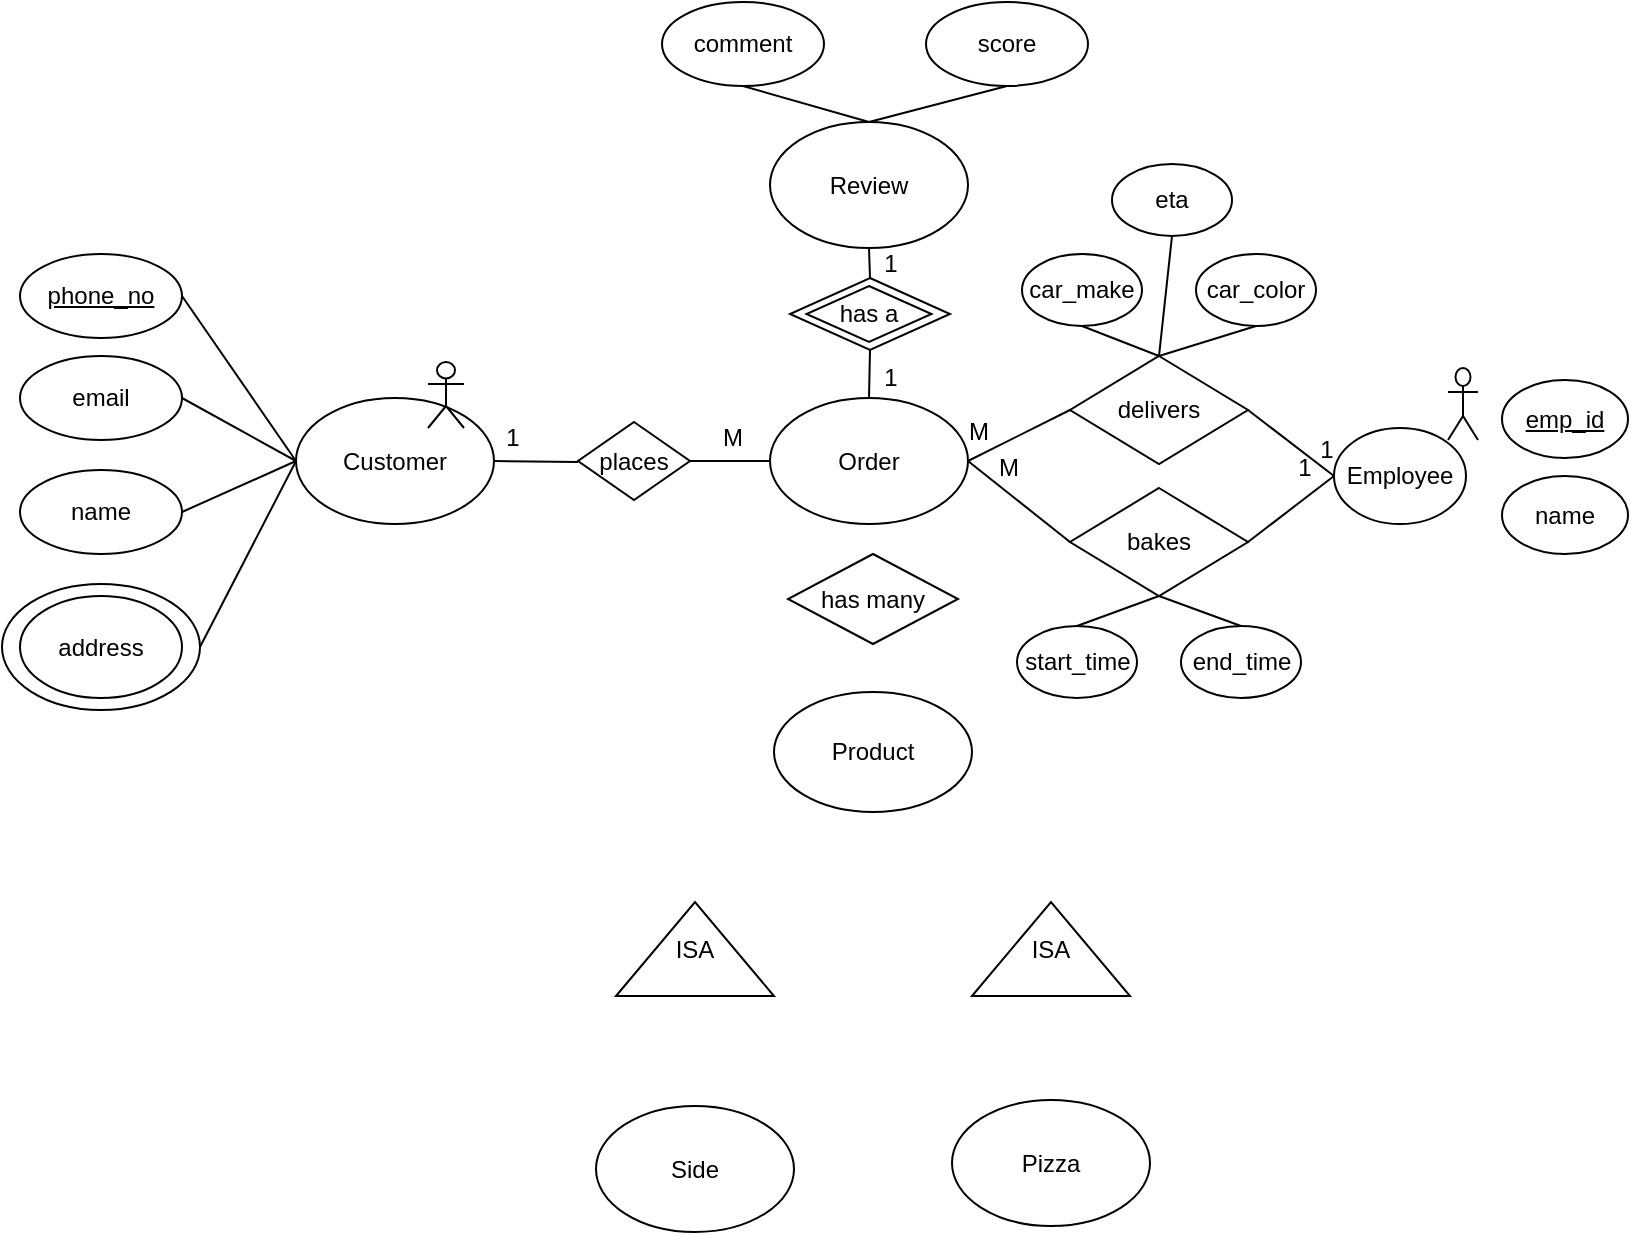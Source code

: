 <mxfile version="20.3.7" type="github">
  <diagram id="R2lEEEUBdFMjLlhIrx00" name="Page-1">
    <mxGraphModel dx="860" dy="587" grid="1" gridSize="3" guides="1" tooltips="1" connect="1" arrows="1" fold="1" page="1" pageScale="1" pageWidth="850" pageHeight="1100" background="none" math="0" shadow="0" extFonts="Permanent Marker^https://fonts.googleapis.com/css?family=Permanent+Marker">
      <root>
        <mxCell id="0" />
        <mxCell id="1" parent="0" />
        <mxCell id="XG8kmVSxOluQT2AAcpYn-24" value="" style="ellipse;whiteSpace=wrap;html=1;" vertex="1" parent="1">
          <mxGeometry x="30" y="303" width="99" height="63" as="geometry" />
        </mxCell>
        <mxCell id="XG8kmVSxOluQT2AAcpYn-10" value="Customer" style="ellipse;whiteSpace=wrap;html=1;" vertex="1" parent="1">
          <mxGeometry x="177" y="210" width="99" height="63" as="geometry" />
        </mxCell>
        <mxCell id="XG8kmVSxOluQT2AAcpYn-12" value="Order" style="ellipse;whiteSpace=wrap;html=1;" vertex="1" parent="1">
          <mxGeometry x="414" y="210" width="99" height="63" as="geometry" />
        </mxCell>
        <mxCell id="XG8kmVSxOluQT2AAcpYn-13" value="Review" style="ellipse;whiteSpace=wrap;html=1;" vertex="1" parent="1">
          <mxGeometry x="414" y="72" width="99" height="63" as="geometry" />
        </mxCell>
        <mxCell id="XG8kmVSxOluQT2AAcpYn-14" value="Employee" style="ellipse;whiteSpace=wrap;html=1;" vertex="1" parent="1">
          <mxGeometry x="696" y="225" width="66" height="48" as="geometry" />
        </mxCell>
        <mxCell id="XG8kmVSxOluQT2AAcpYn-15" value="Product" style="ellipse;whiteSpace=wrap;html=1;" vertex="1" parent="1">
          <mxGeometry x="416" y="357" width="99" height="60" as="geometry" />
        </mxCell>
        <mxCell id="XG8kmVSxOluQT2AAcpYn-16" value="ISA" style="triangle;whiteSpace=wrap;html=1;direction=north;" vertex="1" parent="1">
          <mxGeometry x="337" y="462" width="79" height="47" as="geometry" />
        </mxCell>
        <mxCell id="XG8kmVSxOluQT2AAcpYn-17" value="ISA" style="triangle;whiteSpace=wrap;html=1;direction=north;" vertex="1" parent="1">
          <mxGeometry x="515" y="462" width="79" height="47" as="geometry" />
        </mxCell>
        <mxCell id="XG8kmVSxOluQT2AAcpYn-18" value="Side" style="ellipse;whiteSpace=wrap;html=1;" vertex="1" parent="1">
          <mxGeometry x="327" y="564" width="99" height="63" as="geometry" />
        </mxCell>
        <mxCell id="XG8kmVSxOluQT2AAcpYn-19" value="Pizza" style="ellipse;whiteSpace=wrap;html=1;" vertex="1" parent="1">
          <mxGeometry x="505" y="561" width="99" height="63" as="geometry" />
        </mxCell>
        <mxCell id="XG8kmVSxOluQT2AAcpYn-20" value="&lt;u&gt;phone_no&lt;/u&gt;" style="ellipse;whiteSpace=wrap;html=1;" vertex="1" parent="1">
          <mxGeometry x="39" y="138" width="81" height="42" as="geometry" />
        </mxCell>
        <mxCell id="XG8kmVSxOluQT2AAcpYn-21" value="email" style="ellipse;whiteSpace=wrap;html=1;" vertex="1" parent="1">
          <mxGeometry x="39" y="189" width="81" height="42" as="geometry" />
        </mxCell>
        <mxCell id="XG8kmVSxOluQT2AAcpYn-22" value="name" style="ellipse;whiteSpace=wrap;html=1;" vertex="1" parent="1">
          <mxGeometry x="39" y="246" width="81" height="42" as="geometry" />
        </mxCell>
        <mxCell id="XG8kmVSxOluQT2AAcpYn-23" value="address" style="ellipse;whiteSpace=wrap;html=1;" vertex="1" parent="1">
          <mxGeometry x="39" y="309" width="81" height="51" as="geometry" />
        </mxCell>
        <mxCell id="XG8kmVSxOluQT2AAcpYn-29" value="" style="endArrow=none;html=1;rounded=0;entryX=0;entryY=0.5;entryDx=0;entryDy=0;exitX=1;exitY=0.5;exitDx=0;exitDy=0;" edge="1" parent="1" source="XG8kmVSxOluQT2AAcpYn-22" target="XG8kmVSxOluQT2AAcpYn-10">
          <mxGeometry width="50" height="50" relative="1" as="geometry">
            <mxPoint x="120" y="312" as="sourcePoint" />
            <mxPoint x="116" y="342" as="targetPoint" />
          </mxGeometry>
        </mxCell>
        <mxCell id="XG8kmVSxOluQT2AAcpYn-32" value="" style="endArrow=none;html=1;rounded=0;entryX=0;entryY=0.5;entryDx=0;entryDy=0;exitX=1;exitY=0.5;exitDx=0;exitDy=0;" edge="1" parent="1" source="XG8kmVSxOluQT2AAcpYn-20" target="XG8kmVSxOluQT2AAcpYn-10">
          <mxGeometry width="50" height="50" relative="1" as="geometry">
            <mxPoint x="66" y="392" as="sourcePoint" />
            <mxPoint x="116" y="342" as="targetPoint" />
          </mxGeometry>
        </mxCell>
        <mxCell id="XG8kmVSxOluQT2AAcpYn-33" value="" style="endArrow=none;html=1;rounded=0;entryX=0;entryY=0.5;entryDx=0;entryDy=0;exitX=1;exitY=0.5;exitDx=0;exitDy=0;" edge="1" parent="1" source="XG8kmVSxOluQT2AAcpYn-21" target="XG8kmVSxOluQT2AAcpYn-10">
          <mxGeometry width="50" height="50" relative="1" as="geometry">
            <mxPoint x="66" y="392" as="sourcePoint" />
            <mxPoint x="116" y="342" as="targetPoint" />
          </mxGeometry>
        </mxCell>
        <mxCell id="XG8kmVSxOluQT2AAcpYn-34" value="" style="endArrow=none;html=1;rounded=0;entryX=0;entryY=0.5;entryDx=0;entryDy=0;exitX=1;exitY=0.5;exitDx=0;exitDy=0;" edge="1" parent="1" source="XG8kmVSxOluQT2AAcpYn-24" target="XG8kmVSxOluQT2AAcpYn-10">
          <mxGeometry width="50" height="50" relative="1" as="geometry">
            <mxPoint x="66" y="392" as="sourcePoint" />
            <mxPoint x="116" y="342" as="targetPoint" />
          </mxGeometry>
        </mxCell>
        <mxCell id="XG8kmVSxOluQT2AAcpYn-36" value="places" style="rhombus;whiteSpace=wrap;html=1;" vertex="1" parent="1">
          <mxGeometry x="318" y="222" width="56" height="39" as="geometry" />
        </mxCell>
        <mxCell id="XG8kmVSxOluQT2AAcpYn-37" value="" style="shape=umlActor;verticalLabelPosition=bottom;verticalAlign=top;html=1;outlineConnect=0;" vertex="1" parent="1">
          <mxGeometry x="243" y="192" width="18" height="33" as="geometry" />
        </mxCell>
        <mxCell id="XG8kmVSxOluQT2AAcpYn-38" value="" style="shape=umlActor;verticalLabelPosition=bottom;verticalAlign=top;html=1;outlineConnect=0;" vertex="1" parent="1">
          <mxGeometry x="753" y="195" width="15" height="36" as="geometry" />
        </mxCell>
        <mxCell id="XG8kmVSxOluQT2AAcpYn-39" value="comment" style="ellipse;whiteSpace=wrap;html=1;" vertex="1" parent="1">
          <mxGeometry x="360" y="12" width="81" height="42" as="geometry" />
        </mxCell>
        <mxCell id="XG8kmVSxOluQT2AAcpYn-40" value="score" style="ellipse;whiteSpace=wrap;html=1;" vertex="1" parent="1">
          <mxGeometry x="492" y="12" width="81" height="42" as="geometry" />
        </mxCell>
        <mxCell id="XG8kmVSxOluQT2AAcpYn-41" value="" style="endArrow=none;html=1;rounded=0;entryX=0.5;entryY=1;entryDx=0;entryDy=0;exitX=0.5;exitY=0;exitDx=0;exitDy=0;" edge="1" parent="1" source="XG8kmVSxOluQT2AAcpYn-13" target="XG8kmVSxOluQT2AAcpYn-40">
          <mxGeometry width="50" height="50" relative="1" as="geometry">
            <mxPoint x="366" y="236" as="sourcePoint" />
            <mxPoint x="416" y="186" as="targetPoint" />
          </mxGeometry>
        </mxCell>
        <mxCell id="XG8kmVSxOluQT2AAcpYn-42" value="" style="endArrow=none;html=1;rounded=0;entryX=0.5;entryY=1;entryDx=0;entryDy=0;exitX=0.5;exitY=0;exitDx=0;exitDy=0;" edge="1" parent="1" source="XG8kmVSxOluQT2AAcpYn-13" target="XG8kmVSxOluQT2AAcpYn-39">
          <mxGeometry width="50" height="50" relative="1" as="geometry">
            <mxPoint x="366" y="236" as="sourcePoint" />
            <mxPoint x="416" y="186" as="targetPoint" />
          </mxGeometry>
        </mxCell>
        <mxCell id="XG8kmVSxOluQT2AAcpYn-43" value="" style="endArrow=none;html=1;rounded=0;exitX=1;exitY=0.5;exitDx=0;exitDy=0;entryX=0;entryY=0.5;entryDx=0;entryDy=0;" edge="1" parent="1" source="XG8kmVSxOluQT2AAcpYn-36" target="XG8kmVSxOluQT2AAcpYn-12">
          <mxGeometry width="50" height="50" relative="1" as="geometry">
            <mxPoint x="366" y="273" as="sourcePoint" />
            <mxPoint x="416" y="223" as="targetPoint" />
          </mxGeometry>
        </mxCell>
        <mxCell id="XG8kmVSxOluQT2AAcpYn-45" value="" style="endArrow=none;html=1;rounded=0;exitX=1;exitY=0.5;exitDx=0;exitDy=0;" edge="1" parent="1" source="XG8kmVSxOluQT2AAcpYn-10">
          <mxGeometry width="50" height="50" relative="1" as="geometry">
            <mxPoint x="268" y="292" as="sourcePoint" />
            <mxPoint x="318" y="242" as="targetPoint" />
          </mxGeometry>
        </mxCell>
        <mxCell id="XG8kmVSxOluQT2AAcpYn-46" value="1" style="text;html=1;align=center;verticalAlign=middle;resizable=0;points=[];autosize=1;strokeColor=none;fillColor=none;" vertex="1" parent="1">
          <mxGeometry x="271" y="216" width="27" height="27" as="geometry" />
        </mxCell>
        <mxCell id="XG8kmVSxOluQT2AAcpYn-47" value="M" style="text;html=1;align=center;verticalAlign=middle;resizable=0;points=[];autosize=1;strokeColor=none;fillColor=none;" vertex="1" parent="1">
          <mxGeometry x="380" y="216" width="30" height="27" as="geometry" />
        </mxCell>
        <mxCell id="XG8kmVSxOluQT2AAcpYn-48" value="" style="rhombus;whiteSpace=wrap;html=1;" vertex="1" parent="1">
          <mxGeometry x="424" y="150" width="80" height="36" as="geometry" />
        </mxCell>
        <mxCell id="XG8kmVSxOluQT2AAcpYn-49" value="has a" style="rhombus;whiteSpace=wrap;html=1;" vertex="1" parent="1">
          <mxGeometry x="432.25" y="154" width="62.5" height="28" as="geometry" />
        </mxCell>
        <mxCell id="XG8kmVSxOluQT2AAcpYn-50" value="" style="endArrow=none;html=1;rounded=0;entryX=0.5;entryY=1;entryDx=0;entryDy=0;exitX=0.5;exitY=0;exitDx=0;exitDy=0;" edge="1" parent="1" source="XG8kmVSxOluQT2AAcpYn-12" target="XG8kmVSxOluQT2AAcpYn-48">
          <mxGeometry width="50" height="50" relative="1" as="geometry">
            <mxPoint x="387" y="263" as="sourcePoint" />
            <mxPoint x="437" y="213" as="targetPoint" />
          </mxGeometry>
        </mxCell>
        <mxCell id="XG8kmVSxOluQT2AAcpYn-51" value="" style="endArrow=none;html=1;rounded=0;entryX=0.5;entryY=1;entryDx=0;entryDy=0;exitX=0.5;exitY=0;exitDx=0;exitDy=0;" edge="1" parent="1" source="XG8kmVSxOluQT2AAcpYn-48" target="XG8kmVSxOluQT2AAcpYn-13">
          <mxGeometry width="50" height="50" relative="1" as="geometry">
            <mxPoint x="453" y="212" as="sourcePoint" />
            <mxPoint x="503" y="162" as="targetPoint" />
          </mxGeometry>
        </mxCell>
        <mxCell id="XG8kmVSxOluQT2AAcpYn-52" value="1" style="text;html=1;align=center;verticalAlign=middle;resizable=0;points=[];autosize=1;strokeColor=none;fillColor=none;" vertex="1" parent="1">
          <mxGeometry x="460" y="129" width="27" height="27" as="geometry" />
        </mxCell>
        <mxCell id="XG8kmVSxOluQT2AAcpYn-53" value="1" style="text;html=1;align=center;verticalAlign=middle;resizable=0;points=[];autosize=1;strokeColor=none;fillColor=none;" vertex="1" parent="1">
          <mxGeometry x="460" y="186" width="27" height="27" as="geometry" />
        </mxCell>
        <mxCell id="XG8kmVSxOluQT2AAcpYn-54" value="delivers" style="rhombus;whiteSpace=wrap;html=1;" vertex="1" parent="1">
          <mxGeometry x="564" y="189" width="89" height="54" as="geometry" />
        </mxCell>
        <mxCell id="XG8kmVSxOluQT2AAcpYn-55" value="bakes" style="rhombus;whiteSpace=wrap;html=1;" vertex="1" parent="1">
          <mxGeometry x="564.0" y="255" width="89" height="54" as="geometry" />
        </mxCell>
        <mxCell id="XG8kmVSxOluQT2AAcpYn-56" value="" style="endArrow=none;html=1;rounded=0;entryX=0;entryY=0.5;entryDx=0;entryDy=0;exitX=1;exitY=0.5;exitDx=0;exitDy=0;" edge="1" parent="1" source="XG8kmVSxOluQT2AAcpYn-54" target="XG8kmVSxOluQT2AAcpYn-14">
          <mxGeometry width="50" height="50" relative="1" as="geometry">
            <mxPoint x="654" y="216" as="sourcePoint" />
            <mxPoint x="644" y="195" as="targetPoint" />
          </mxGeometry>
        </mxCell>
        <mxCell id="XG8kmVSxOluQT2AAcpYn-57" value="" style="endArrow=none;html=1;rounded=0;entryX=0;entryY=0.5;entryDx=0;entryDy=0;exitX=1;exitY=0.5;exitDx=0;exitDy=0;" edge="1" parent="1" source="XG8kmVSxOluQT2AAcpYn-12" target="XG8kmVSxOluQT2AAcpYn-54">
          <mxGeometry width="50" height="50" relative="1" as="geometry">
            <mxPoint x="594" y="245" as="sourcePoint" />
            <mxPoint x="644" y="195" as="targetPoint" />
          </mxGeometry>
        </mxCell>
        <mxCell id="XG8kmVSxOluQT2AAcpYn-58" value="" style="endArrow=none;html=1;rounded=0;entryX=0;entryY=0.5;entryDx=0;entryDy=0;exitX=1;exitY=0.5;exitDx=0;exitDy=0;" edge="1" parent="1" source="XG8kmVSxOluQT2AAcpYn-55" target="XG8kmVSxOluQT2AAcpYn-14">
          <mxGeometry width="50" height="50" relative="1" as="geometry">
            <mxPoint x="594" y="245" as="sourcePoint" />
            <mxPoint x="644" y="195" as="targetPoint" />
          </mxGeometry>
        </mxCell>
        <mxCell id="XG8kmVSxOluQT2AAcpYn-59" value="" style="endArrow=none;html=1;rounded=0;entryX=0;entryY=0.5;entryDx=0;entryDy=0;exitX=1;exitY=0.5;exitDx=0;exitDy=0;" edge="1" parent="1" source="XG8kmVSxOluQT2AAcpYn-12" target="XG8kmVSxOluQT2AAcpYn-55">
          <mxGeometry width="50" height="50" relative="1" as="geometry">
            <mxPoint x="594" y="245" as="sourcePoint" />
            <mxPoint x="644" y="195" as="targetPoint" />
          </mxGeometry>
        </mxCell>
        <mxCell id="XG8kmVSxOluQT2AAcpYn-60" value="1" style="text;html=1;align=center;verticalAlign=middle;resizable=0;points=[];autosize=1;strokeColor=none;fillColor=none;" vertex="1" parent="1">
          <mxGeometry x="678" y="222" width="27" height="27" as="geometry" />
        </mxCell>
        <mxCell id="XG8kmVSxOluQT2AAcpYn-61" value="1" style="text;html=1;align=center;verticalAlign=middle;resizable=0;points=[];autosize=1;strokeColor=none;fillColor=none;" vertex="1" parent="1">
          <mxGeometry x="667" y="231" width="27" height="27" as="geometry" />
        </mxCell>
        <mxCell id="XG8kmVSxOluQT2AAcpYn-62" value="M" style="text;html=1;align=center;verticalAlign=middle;resizable=0;points=[];autosize=1;strokeColor=none;fillColor=none;" vertex="1" parent="1">
          <mxGeometry x="503" y="213" width="30" height="27" as="geometry" />
        </mxCell>
        <mxCell id="XG8kmVSxOluQT2AAcpYn-63" value="M" style="text;html=1;align=center;verticalAlign=middle;resizable=0;points=[];autosize=1;strokeColor=none;fillColor=none;" vertex="1" parent="1">
          <mxGeometry x="517.5" y="231" width="30" height="27" as="geometry" />
        </mxCell>
        <mxCell id="XG8kmVSxOluQT2AAcpYn-64" value="car_make" style="ellipse;whiteSpace=wrap;html=1;" vertex="1" parent="1">
          <mxGeometry x="540" y="138" width="60" height="36" as="geometry" />
        </mxCell>
        <mxCell id="XG8kmVSxOluQT2AAcpYn-65" value="car_color" style="ellipse;whiteSpace=wrap;html=1;" vertex="1" parent="1">
          <mxGeometry x="627" y="138" width="60" height="36" as="geometry" />
        </mxCell>
        <mxCell id="XG8kmVSxOluQT2AAcpYn-66" value="eta" style="ellipse;whiteSpace=wrap;html=1;" vertex="1" parent="1">
          <mxGeometry x="585" y="93" width="60" height="36" as="geometry" />
        </mxCell>
        <mxCell id="XG8kmVSxOluQT2AAcpYn-67" value="" style="endArrow=none;html=1;rounded=0;entryX=0.5;entryY=1;entryDx=0;entryDy=0;exitX=0.5;exitY=0;exitDx=0;exitDy=0;" edge="1" parent="1" source="XG8kmVSxOluQT2AAcpYn-54" target="XG8kmVSxOluQT2AAcpYn-66">
          <mxGeometry width="50" height="50" relative="1" as="geometry">
            <mxPoint x="519" y="233" as="sourcePoint" />
            <mxPoint x="569" y="183" as="targetPoint" />
          </mxGeometry>
        </mxCell>
        <mxCell id="XG8kmVSxOluQT2AAcpYn-68" value="" style="endArrow=none;html=1;rounded=0;entryX=0.5;entryY=1;entryDx=0;entryDy=0;exitX=0.5;exitY=0;exitDx=0;exitDy=0;" edge="1" parent="1" source="XG8kmVSxOluQT2AAcpYn-54" target="XG8kmVSxOluQT2AAcpYn-65">
          <mxGeometry width="50" height="50" relative="1" as="geometry">
            <mxPoint x="519" y="233" as="sourcePoint" />
            <mxPoint x="569" y="183" as="targetPoint" />
          </mxGeometry>
        </mxCell>
        <mxCell id="XG8kmVSxOluQT2AAcpYn-71" value="" style="endArrow=none;html=1;rounded=0;entryX=0.5;entryY=1;entryDx=0;entryDy=0;exitX=0.5;exitY=0;exitDx=0;exitDy=0;" edge="1" parent="1" source="XG8kmVSxOluQT2AAcpYn-54" target="XG8kmVSxOluQT2AAcpYn-64">
          <mxGeometry width="50" height="50" relative="1" as="geometry">
            <mxPoint x="369" y="233" as="sourcePoint" />
            <mxPoint x="419" y="183" as="targetPoint" />
          </mxGeometry>
        </mxCell>
        <mxCell id="XG8kmVSxOluQT2AAcpYn-72" value="start_time" style="ellipse;whiteSpace=wrap;html=1;" vertex="1" parent="1">
          <mxGeometry x="537.5" y="324" width="60" height="36" as="geometry" />
        </mxCell>
        <mxCell id="XG8kmVSxOluQT2AAcpYn-75" value="end_time" style="ellipse;whiteSpace=wrap;html=1;" vertex="1" parent="1">
          <mxGeometry x="619.5" y="324" width="60" height="36" as="geometry" />
        </mxCell>
        <mxCell id="XG8kmVSxOluQT2AAcpYn-76" value="" style="endArrow=none;html=1;rounded=0;entryX=0.5;entryY=1;entryDx=0;entryDy=0;exitX=0.5;exitY=0;exitDx=0;exitDy=0;" edge="1" parent="1" source="XG8kmVSxOluQT2AAcpYn-72" target="XG8kmVSxOluQT2AAcpYn-55">
          <mxGeometry width="50" height="50" relative="1" as="geometry">
            <mxPoint x="525" y="344" as="sourcePoint" />
            <mxPoint x="575" y="294" as="targetPoint" />
          </mxGeometry>
        </mxCell>
        <mxCell id="XG8kmVSxOluQT2AAcpYn-77" value="" style="endArrow=none;html=1;rounded=0;entryX=0.5;entryY=1;entryDx=0;entryDy=0;exitX=0.5;exitY=0;exitDx=0;exitDy=0;" edge="1" parent="1" source="XG8kmVSxOluQT2AAcpYn-75" target="XG8kmVSxOluQT2AAcpYn-55">
          <mxGeometry width="50" height="50" relative="1" as="geometry">
            <mxPoint x="639" y="353" as="sourcePoint" />
            <mxPoint x="689" y="303" as="targetPoint" />
          </mxGeometry>
        </mxCell>
        <mxCell id="XG8kmVSxOluQT2AAcpYn-81" value="&lt;u&gt;emp_id&lt;/u&gt;" style="ellipse;whiteSpace=wrap;html=1;" vertex="1" parent="1">
          <mxGeometry x="780" y="201" width="63" height="39" as="geometry" />
        </mxCell>
        <mxCell id="XG8kmVSxOluQT2AAcpYn-82" value="name" style="ellipse;whiteSpace=wrap;html=1;" vertex="1" parent="1">
          <mxGeometry x="780" y="249" width="63" height="39" as="geometry" />
        </mxCell>
        <mxCell id="XG8kmVSxOluQT2AAcpYn-83" value="has many" style="rhombus;whiteSpace=wrap;html=1;" vertex="1" parent="1">
          <mxGeometry x="423" y="288" width="85" height="45" as="geometry" />
        </mxCell>
      </root>
    </mxGraphModel>
  </diagram>
</mxfile>
